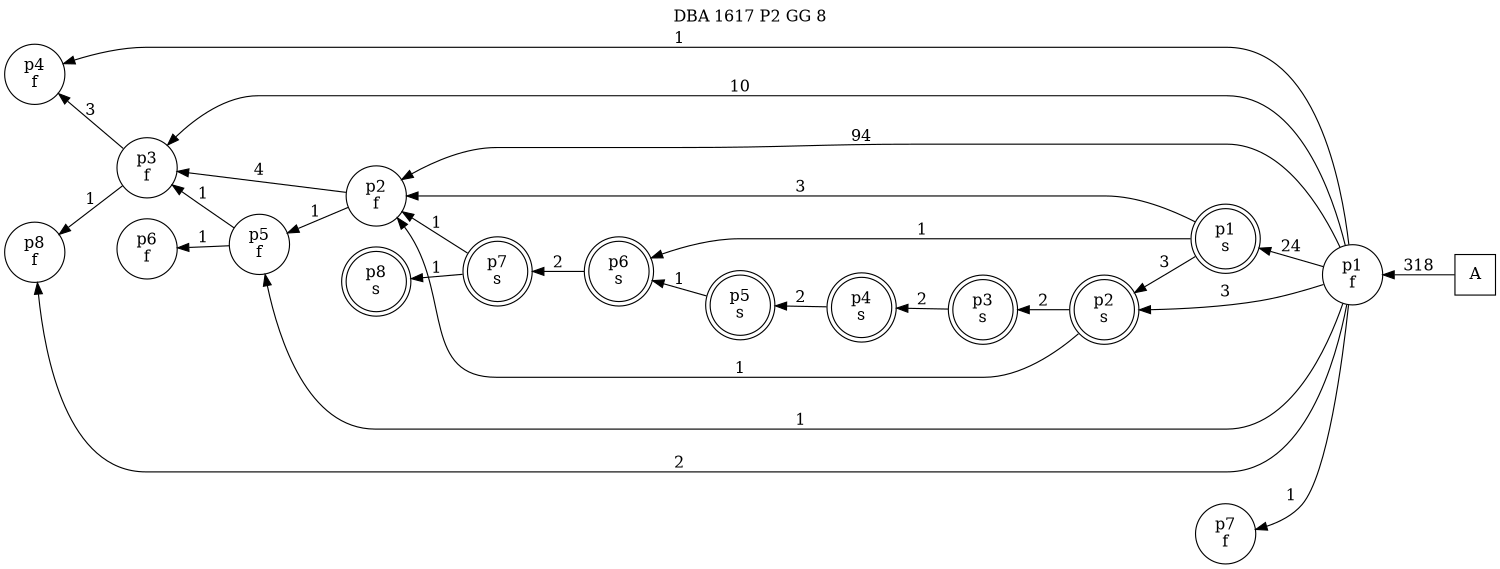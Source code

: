 digraph DBA_1617_P2_GG_8_GOOD {
labelloc="tl"
label= " DBA 1617 P2 GG 8 "
rankdir="RL";
graph [ size=" 10 , 10 !"]

"A" [shape="square" label="A"]
"p1_f" [shape="circle" label="p1
f"]
"p1_s" [shape="doublecircle" label="p1
s"]
"p3_f" [shape="circle" label="p3
f"]
"p2_f" [shape="circle" label="p2
f"]
"p4_f" [shape="circle" label="p4
f"]
"p5_f" [shape="circle" label="p5
f"]
"p6_f" [shape="circle" label="p6
f"]
"p7_f" [shape="circle" label="p7
f"]
"p8_f" [shape="circle" label="p8
f"]
"p2_s" [shape="doublecircle" label="p2
s"]
"p3_s" [shape="doublecircle" label="p3
s"]
"p4_s" [shape="doublecircle" label="p4
s"]
"p5_s" [shape="doublecircle" label="p5
s"]
"p6_s" [shape="doublecircle" label="p6
s"]
"p7_s" [shape="doublecircle" label="p7
s"]
"p8_s" [shape="doublecircle" label="p8
s"]
"A" -> "p1_f" [ label=318]
"p1_f" -> "p1_s" [ label=24]
"p1_f" -> "p3_f" [ label=10]
"p1_f" -> "p2_f" [ label=94]
"p1_f" -> "p4_f" [ label=1]
"p1_f" -> "p5_f" [ label=1]
"p1_f" -> "p7_f" [ label=1]
"p1_f" -> "p8_f" [ label=2]
"p1_f" -> "p2_s" [ label=3]
"p1_s" -> "p2_f" [ label=3]
"p1_s" -> "p2_s" [ label=3]
"p1_s" -> "p6_s" [ label=1]
"p3_f" -> "p4_f" [ label=3]
"p3_f" -> "p8_f" [ label=1]
"p2_f" -> "p3_f" [ label=4]
"p2_f" -> "p5_f" [ label=1]
"p5_f" -> "p3_f" [ label=1]
"p5_f" -> "p6_f" [ label=1]
"p2_s" -> "p2_f" [ label=1]
"p2_s" -> "p3_s" [ label=2]
"p3_s" -> "p4_s" [ label=2]
"p4_s" -> "p5_s" [ label=2]
"p5_s" -> "p6_s" [ label=1]
"p6_s" -> "p7_s" [ label=2]
"p7_s" -> "p2_f" [ label=1]
"p7_s" -> "p8_s" [ label=1]
}

